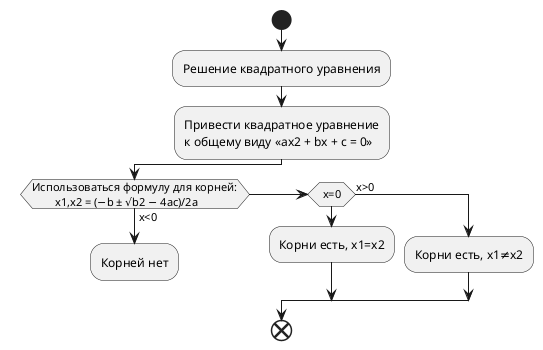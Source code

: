 @startuml two
start
:Решение квадратного уравнения;
:Привести квадратное уравнение
к общему виду «ax2 + bx + c = 0»;
if (Использоваться формулу для корней:
        x1,x2 = (−b ± √b2 − 4ac)/2a) then (x<0)
:Корней нет;
kill
elseif (x=0)
:Корни есть, x1=x2;
else (x>0)
:Корни есть, x1≠x2;
endif
end
@enduml